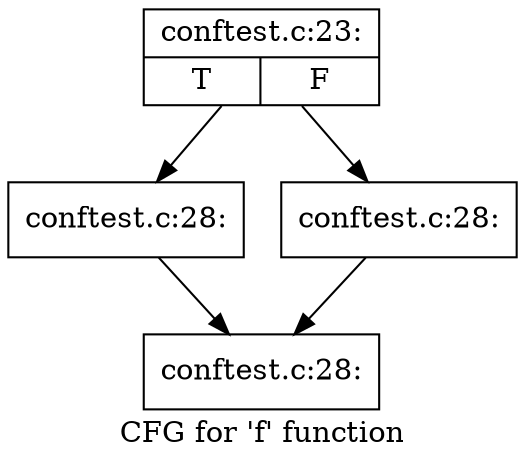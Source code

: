 digraph "CFG for 'f' function" {
	label="CFG for 'f' function";

	Node0x5352710 [shape=record,label="{conftest.c:23:|{<s0>T|<s1>F}}"];
	Node0x5352710 -> Node0x535d160;
	Node0x5352710 -> Node0x535d1b0;
	Node0x535d160 [shape=record,label="{conftest.c:28:}"];
	Node0x535d160 -> Node0x535d200;
	Node0x535d1b0 [shape=record,label="{conftest.c:28:}"];
	Node0x535d1b0 -> Node0x535d200;
	Node0x535d200 [shape=record,label="{conftest.c:28:}"];
}
